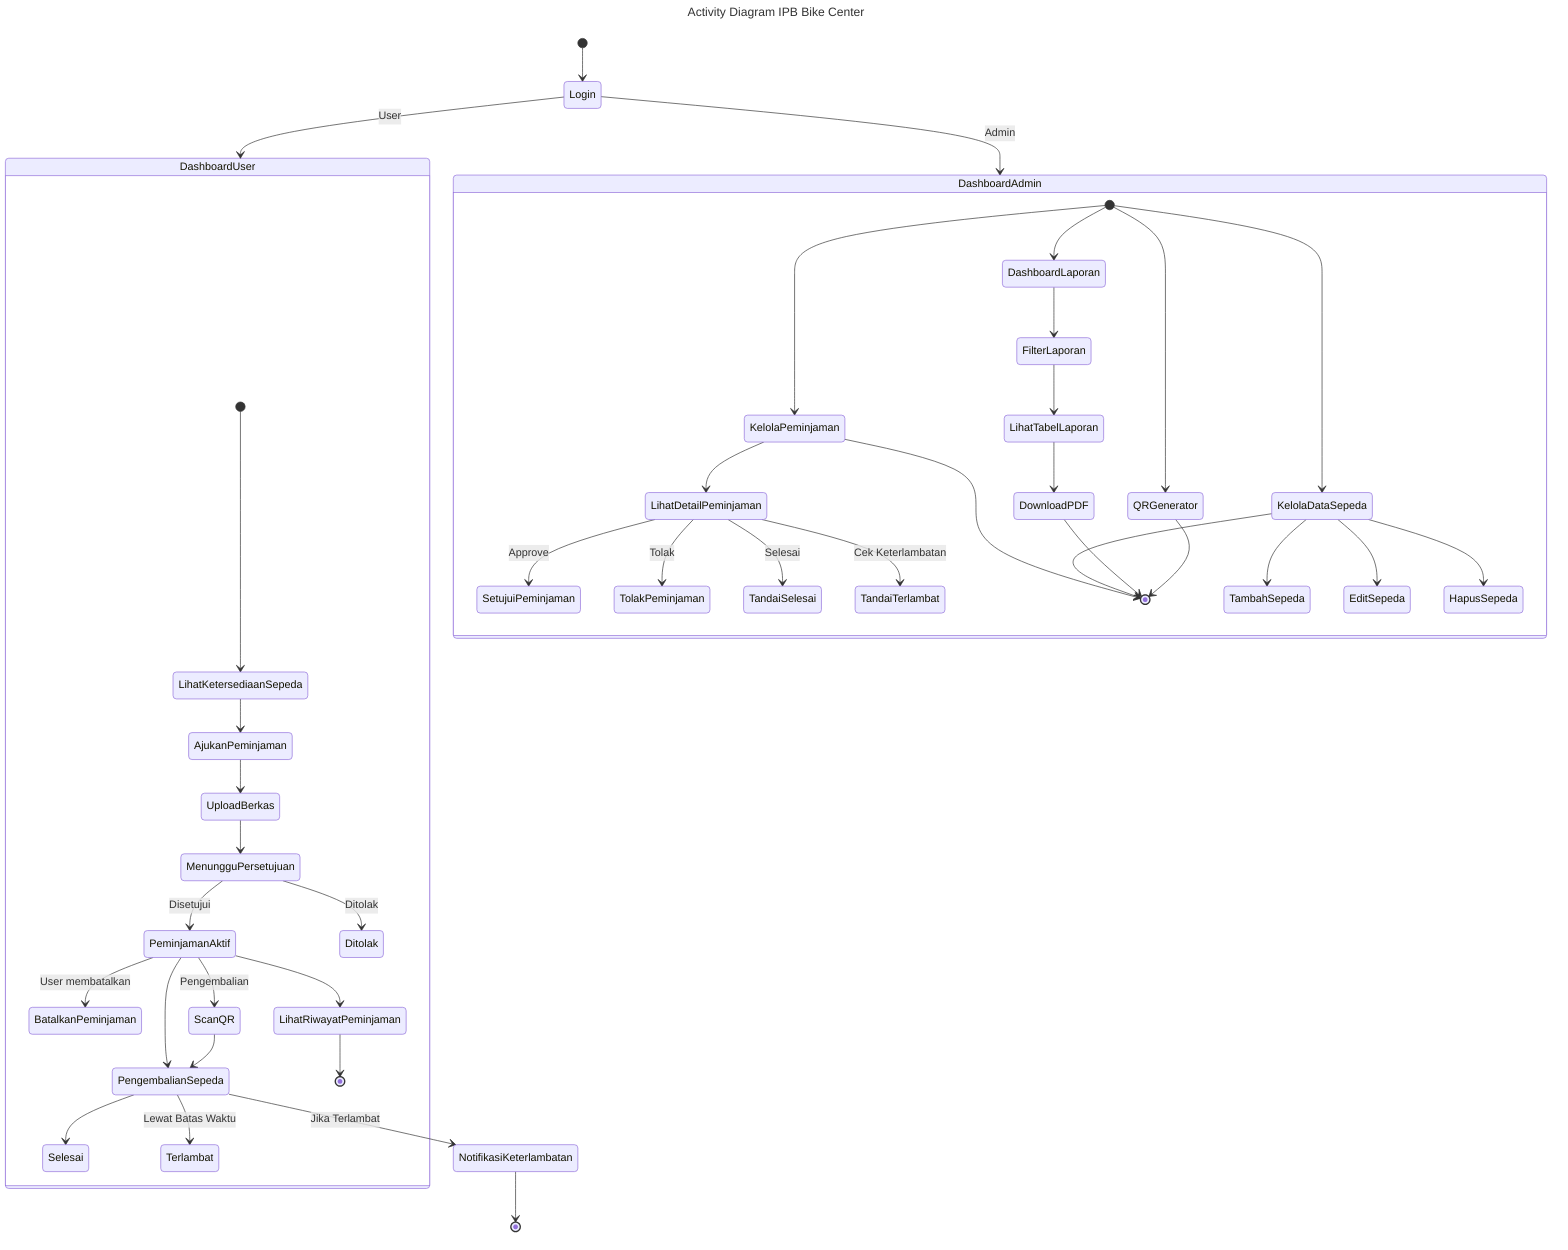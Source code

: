 ---
title: Activity Diagram IPB Bike Center
description: Diagram aktivitas utama untuk fitur admin dan user pada aplikasi IPB Bike Center
---
%% Activity Diagram: Fitur Admin & User IPB Bike Center
stateDiagram-v2
    [*] --> Login
    Login --> DashboardUser : User
    Login --> DashboardAdmin : Admin

    %% === USER FLOW ===
    state DashboardUser {
        [*] --> LihatKetersediaanSepeda
        LihatKetersediaanSepeda --> AjukanPeminjaman
        AjukanPeminjaman --> UploadBerkas
        UploadBerkas --> MenungguPersetujuan
        MenungguPersetujuan --> PeminjamanAktif : Disetujui
        MenungguPersetujuan --> Ditolak : Ditolak
        PeminjamanAktif --> PengembalianSepeda
        PengembalianSepeda --> Selesai
        PengembalianSepeda --> Terlambat : Lewat Batas Waktu
        PeminjamanAktif --> BatalkanPeminjaman : User membatalkan
        PeminjamanAktif --> ScanQR : Pengembalian
        ScanQR --> PengembalianSepeda
        PeminjamanAktif --> LihatRiwayatPeminjaman
        LihatRiwayatPeminjaman --> [*]
    }

    %% === ADMIN FLOW ===
    state DashboardAdmin {
        [*] --> KelolaPeminjaman
        KelolaPeminjaman --> LihatDetailPeminjaman
        LihatDetailPeminjaman --> SetujuiPeminjaman : Approve
        LihatDetailPeminjaman --> TolakPeminjaman : Tolak
        LihatDetailPeminjaman --> TandaiSelesai : Selesai
        LihatDetailPeminjaman --> TandaiTerlambat : Cek Keterlambatan
        KelolaPeminjaman --> [*]
        [*] --> KelolaDataSepeda
        KelolaDataSepeda --> TambahSepeda
        KelolaDataSepeda --> EditSepeda
        KelolaDataSepeda --> HapusSepeda
        KelolaDataSepeda --> [*]
        [*] --> DashboardLaporan
        DashboardLaporan --> FilterLaporan
        FilterLaporan --> LihatTabelLaporan
        LihatTabelLaporan --> DownloadPDF
        DownloadPDF --> [*]
        [*] --> QRGenerator
        QRGenerator --> [*]
    }

    %% === NOTIFIKASI ===
    PengembalianSepeda --> NotifikasiKeterlambatan : Jika Terlambat
    NotifikasiKeterlambatan --> [*]